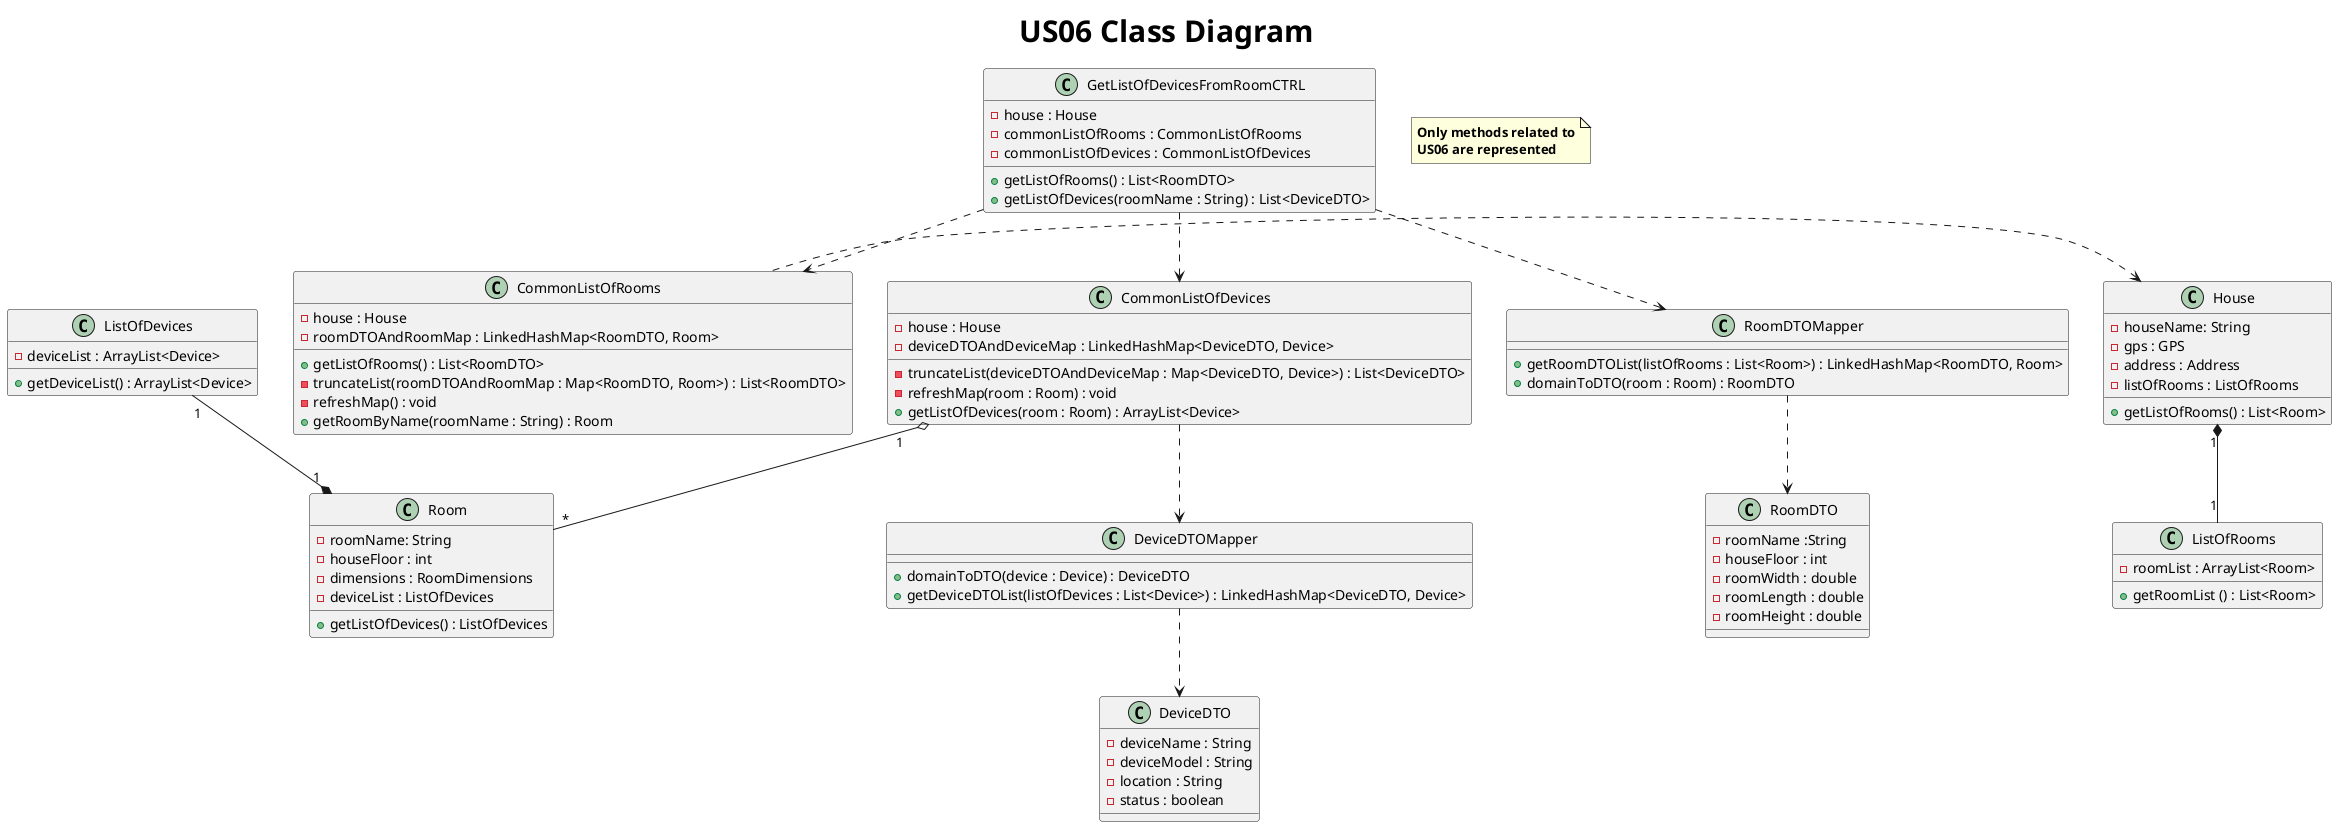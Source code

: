 @startuml
       title <size: 30> US06 Class Diagram

note "<b>Only methods related to\n<b>US06 are represented" as N1

       class CommonListOfRooms{
           - house : House
           -roomDTOAndRoomMap : LinkedHashMap<RoomDTO, Room>

           + getListOfRooms() : List<RoomDTO>
           - truncateList(roomDTOAndRoomMap : Map<RoomDTO, Room>) : List<RoomDTO>
           - refreshMap() : void
           + getRoomByName(roomName : String) : Room
       }

       class RoomDTO{
           - roomName :String
           - houseFloor : int
           - roomWidth : double
           - roomLength : double
           - roomHeight : double
       }

       class RoomDTOMapper{
           + getRoomDTOList(listOfRooms : List<Room>) : LinkedHashMap<RoomDTO, Room>
           + domainToDTO(room : Room) : RoomDTO
       }

       class House {
           - houseName: String
           - gps : GPS
           - address : Address
           - listOfRooms : ListOfRooms

           + getListOfRooms() : List<Room>
       }

       class ListOfRooms{
           - roomList : ArrayList<Room>
           + getRoomList () : List<Room>
       }

       class Room {
           - roomName: String
           - houseFloor : int
           - dimensions : RoomDimensions
           - deviceList : ListOfDevices
           + getListOfDevices() : ListOfDevices
       }

       class ListOfDevices{
           - deviceList : ArrayList<Device>
           + getDeviceList() : ArrayList<Device>
       }

       class CommonListOfDevices{
           - house : House
           - deviceDTOAndDeviceMap : LinkedHashMap<DeviceDTO, Device>

           - truncateList(deviceDTOAndDeviceMap : Map<DeviceDTO, Device>) : List<DeviceDTO>
           - refreshMap(room : Room) : void
           + getListOfDevices(room : Room) : ArrayList<Device>

       }

       class DeviceDTOMapper{
           + domainToDTO(device : Device) : DeviceDTO
              + getDeviceDTOList(listOfDevices : List<Device>) : LinkedHashMap<DeviceDTO, Device>
       }

       class GetListOfDevicesFromRoomCTRL{
           - house : House
           - commonListOfRooms : CommonListOfRooms
           - commonListOfDevices : CommonListOfDevices

           + getListOfRooms() : List<RoomDTO>
           + getListOfDevices(roomName : String) : List<DeviceDTO>

       }

       class DeviceDTO{
           - deviceName : String
           - deviceModel : String
           - location : String
           - status : boolean
           }



       GetListOfDevicesFromRoomCTRL ..> CommonListOfRooms
       GetListOfDevicesFromRoomCTRL ..> RoomDTOMapper
       RoomDTOMapper ..> RoomDTO
       CommonListOfRooms -left..> House
       House "1" *-- "1" ListOfRooms
       CommonListOfDevices "1" o-- "*" Room
       Room "1" *--up "1" ListOfDevices
       GetListOfDevicesFromRoomCTRL ..> CommonListOfDevices
       CommonListOfDevices ..> DeviceDTOMapper
       DeviceDTOMapper ..> DeviceDTO

       @enduml